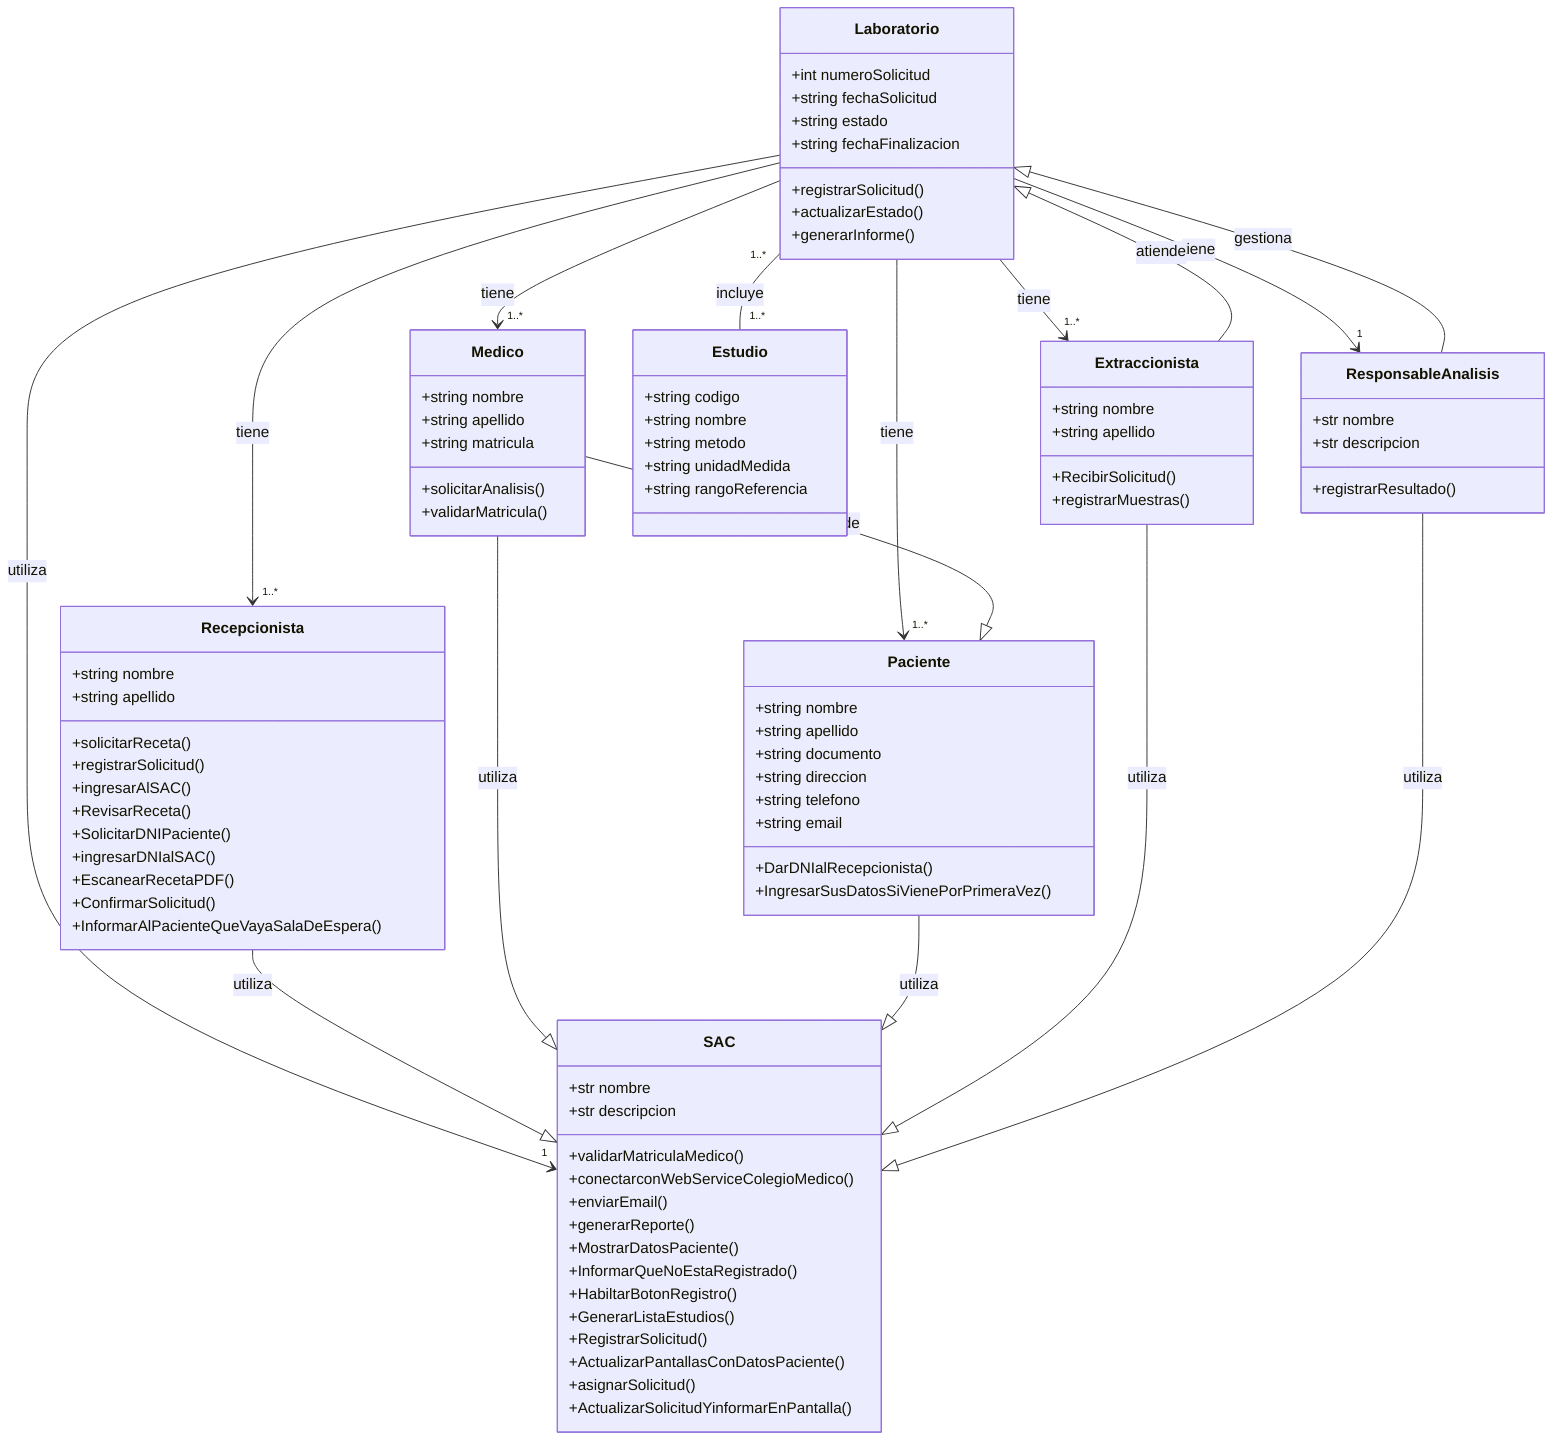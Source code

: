 classDiagram
  
    class Laboratorio {
    +int numeroSolicitud
    +string fechaSolicitud
    +string estado
    +string fechaFinalizacion
    +registrarSolicitud()
    +actualizarEstado()
    +generarInforme()
  }

  class Recepcionista {
    +string nombre
    +string apellido

    +solicitarReceta()
    +registrarSolicitud()
    +ingresarAlSAC()
    +RevisarReceta()
    +SolicitarDNIPaciente()
    +ingresarDNIalSAC()
    +EscanearRecetaPDF()
    +ConfirmarSolicitud()
    +InformarAlPacienteQueVayaSalaDeEspera()

  }

  class Paciente {
    +string nombre
    +string apellido
    +string documento
    +string direccion
    +string telefono
    +string email

    +DarDNIalRecepcionista()
    +IngresarSusDatosSiVienePorPrimeraVez()
  }

  class Medico {
    +string nombre
    +string apellido
    +string matricula
    
    +solicitarAnalisis()
    +validarMatricula()
  }

  class Extraccionista {
    +string nombre
    +string apellido
    +RecibirSolicitud()
    +registrarMuestras()

  }

  class ResponsableAnalisis {
    +str nombre
    +str descripcion

    +registrarResultado()
  }

  class Estudio {
    +string codigo
    +string nombre
    +string metodo
    +string unidadMedida
    +string rangoReferencia


  }

  class SAC {
    +str nombre
    +str descripcion

    +validarMatriculaMedico()
    +conectarconWebServiceColegioMedico()
    +enviarEmail()
    +generarReporte()
    +MostrarDatosPaciente()
    +InformarQueNoEstaRegistrado()
    +HabiltarBotonRegistro()
    +GenerarListaEstudios()
    +RegistrarSolicitud()
    +ActualizarPantallasConDatosPaciente()
    +asignarSolicitud()
    +ActualizarSolicitudYinformarEnPantalla()
  }

  Laboratorio  --> "1..*" Recepcionista : tiene
  Laboratorio  --> "1..*" Paciente : tiene
  Laboratorio  --> "1..*" Medico : tiene
  Laboratorio --> "1..*" Extraccionista : tiene
  Laboratorio  --> "1" ResponsableAnalisis : tiene
  Laboratorio "1..*" -- "1..*" Estudio : incluye
  Laboratorio  --> "1" SAC : utiliza

  Medico --|> Paciente : atiende
  Extraccionista --|> Laboratorio : atiende
  ResponsableAnalisis --|> Laboratorio : gestiona

  Recepcionista --|> SAC : utiliza
  Medico --|> SAC : utiliza
  Paciente --|> SAC : utiliza
  Extraccionista --|> SAC : utiliza
  ResponsableAnalisis --|> SAC : utiliza